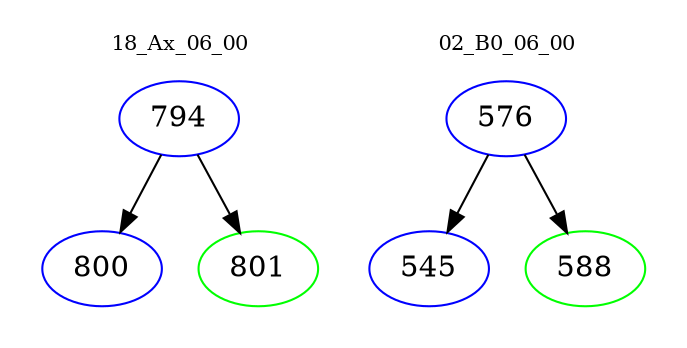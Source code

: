 digraph{
subgraph cluster_0 {
color = white
label = "18_Ax_06_00";
fontsize=10;
T0_794 [label="794", color="blue"]
T0_794 -> T0_800 [color="black"]
T0_800 [label="800", color="blue"]
T0_794 -> T0_801 [color="black"]
T0_801 [label="801", color="green"]
}
subgraph cluster_1 {
color = white
label = "02_B0_06_00";
fontsize=10;
T1_576 [label="576", color="blue"]
T1_576 -> T1_545 [color="black"]
T1_545 [label="545", color="blue"]
T1_576 -> T1_588 [color="black"]
T1_588 [label="588", color="green"]
}
}
